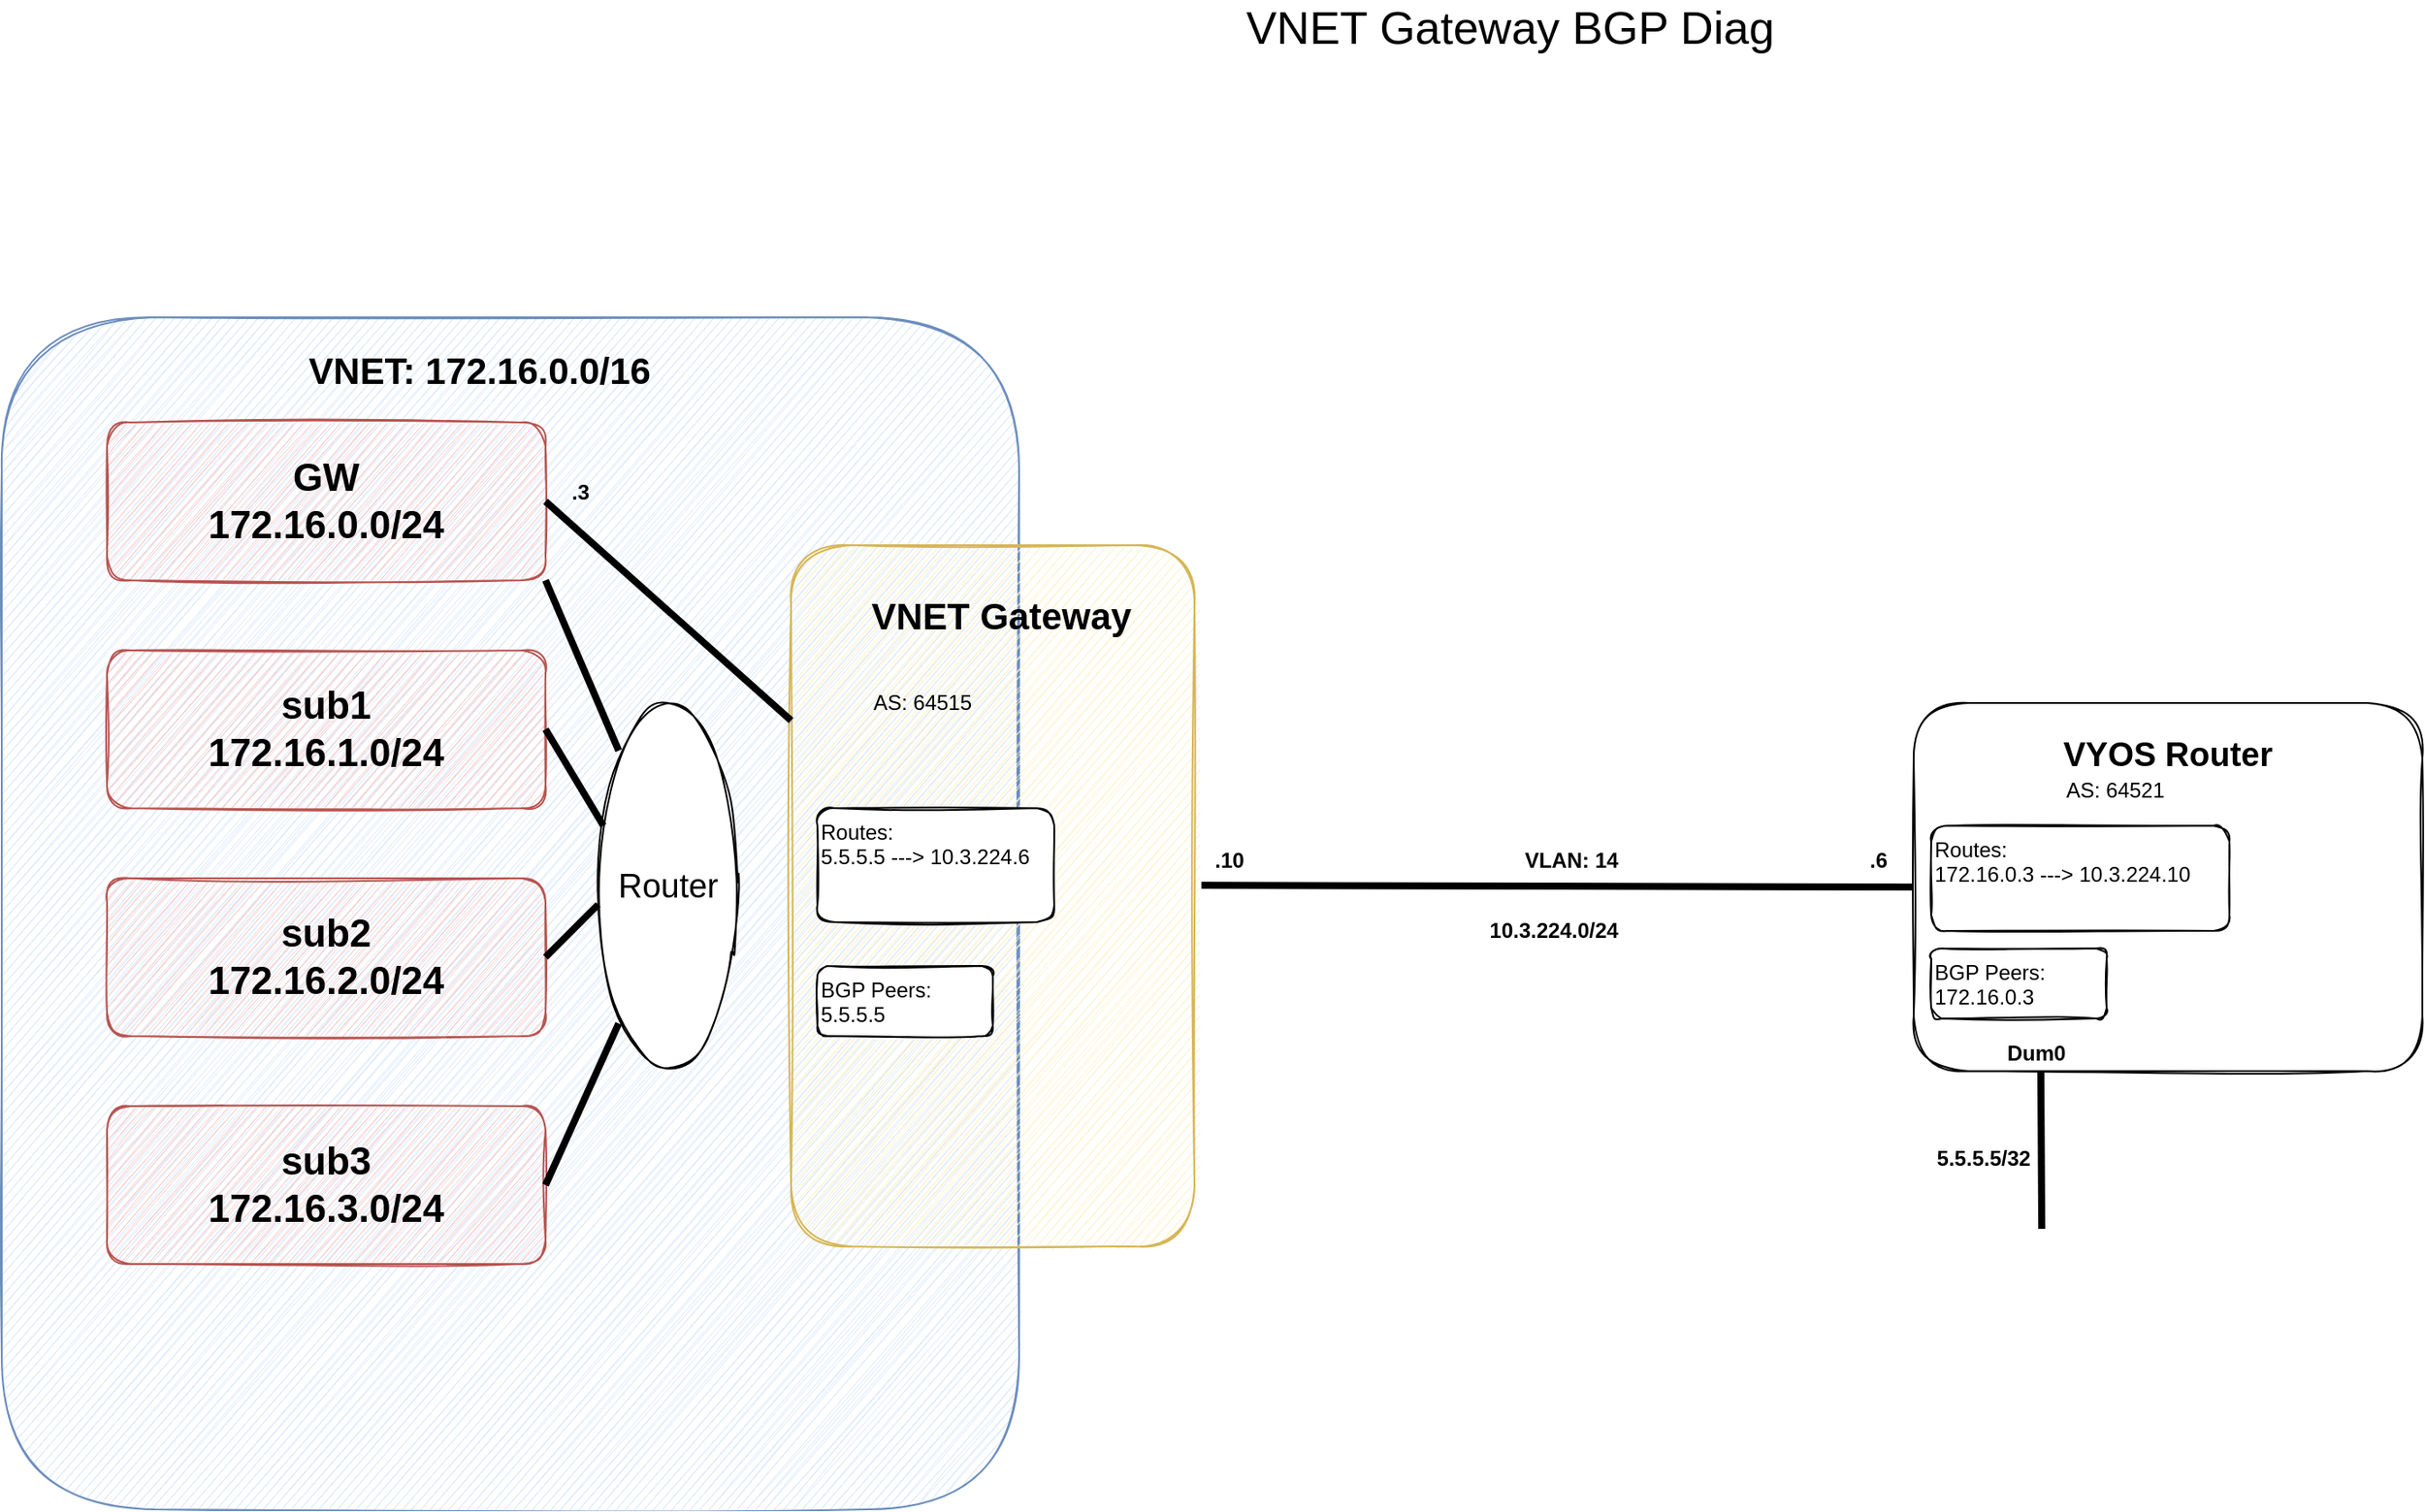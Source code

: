 <mxfile version="14.8.0" type="onedrive"><diagram id="LCciX1uUTiG1tER5e7sc" name="Page-1"><mxGraphModel dx="1251" dy="817" grid="1" gridSize="10" guides="1" tooltips="1" connect="1" arrows="1" fold="1" page="1" pageScale="1" pageWidth="1700" pageHeight="1100" math="0" shadow="0"><root><mxCell id="0"/><mxCell id="1" parent="0"/><mxCell id="YB7HAVDOH9ntXDq9fh4--1" value="" style="rounded=1;whiteSpace=wrap;html=1;sketch=1;fillColor=#dae8fc;strokeColor=#6c8ebf;" vertex="1" parent="1"><mxGeometry x="100" y="245" width="580" height="680" as="geometry"/></mxCell><mxCell id="YB7HAVDOH9ntXDq9fh4--2" value="&lt;font style=&quot;font-size: 22px&quot;&gt;&lt;b&gt;GW&lt;br&gt;172.16.0.0/24&lt;/b&gt;&lt;/font&gt;" style="rounded=1;whiteSpace=wrap;html=1;sketch=1;align=center;fillColor=#f8cecc;strokeColor=#b85450;" vertex="1" parent="1"><mxGeometry x="160" y="305" width="250" height="90" as="geometry"/></mxCell><mxCell id="YB7HAVDOH9ntXDq9fh4--3" value="&lt;b style=&quot;font-size: 22px ; text-align: left&quot;&gt;sub1&lt;br&gt;172.16.1.0/24&lt;/b&gt;" style="rounded=1;whiteSpace=wrap;html=1;sketch=1;fillColor=#f8cecc;strokeColor=#b85450;" vertex="1" parent="1"><mxGeometry x="160" y="435" width="250" height="90" as="geometry"/></mxCell><mxCell id="YB7HAVDOH9ntXDq9fh4--4" value="&lt;b style=&quot;font-size: 22px ; text-align: left&quot;&gt;sub2&lt;br&gt;172.16.2.0/24&lt;/b&gt;" style="rounded=1;whiteSpace=wrap;html=1;sketch=1;fillColor=#f8cecc;strokeColor=#b85450;" vertex="1" parent="1"><mxGeometry x="160" y="565" width="250" height="90" as="geometry"/></mxCell><mxCell id="YB7HAVDOH9ntXDq9fh4--5" value="&lt;b style=&quot;font-size: 22px ; text-align: left&quot;&gt;sub3&lt;br&gt;172.16.3.0/24&lt;/b&gt;" style="rounded=1;whiteSpace=wrap;html=1;sketch=1;fillColor=#f8cecc;strokeColor=#b85450;" vertex="1" parent="1"><mxGeometry x="160" y="695" width="250" height="90" as="geometry"/></mxCell><mxCell id="YB7HAVDOH9ntXDq9fh4--6" value="" style="rounded=1;whiteSpace=wrap;html=1;sketch=1;fillColor=#fff2cc;strokeColor=#d6b656;" vertex="1" parent="1"><mxGeometry x="550" y="375" width="230" height="400" as="geometry"/></mxCell><mxCell id="YB7HAVDOH9ntXDq9fh4--7" value="&lt;font size=&quot;1&quot;&gt;&lt;b style=&quot;font-size: 21px&quot;&gt;VNET Gateway&lt;/b&gt;&lt;/font&gt;" style="text;html=1;strokeColor=none;fillColor=none;align=center;verticalAlign=middle;whiteSpace=wrap;rounded=0;sketch=1;" vertex="1" parent="1"><mxGeometry x="580" y="405" width="180" height="20" as="geometry"/></mxCell><mxCell id="YB7HAVDOH9ntXDq9fh4--8" value="AS: 64515" style="text;html=1;strokeColor=none;fillColor=none;align=center;verticalAlign=middle;whiteSpace=wrap;rounded=0;sketch=1;" vertex="1" parent="1"><mxGeometry x="590" y="455" width="70" height="20" as="geometry"/></mxCell><mxCell id="YB7HAVDOH9ntXDq9fh4--9" value="Routes:&lt;br&gt;5.5.5.5 ---&amp;gt; 10.3.224.6" style="rounded=1;whiteSpace=wrap;html=1;sketch=1;verticalAlign=top;align=left;" vertex="1" parent="1"><mxGeometry x="565" y="525" width="135" height="65" as="geometry"/></mxCell><mxCell id="YB7HAVDOH9ntXDq9fh4--10" value="" style="rounded=1;whiteSpace=wrap;html=1;sketch=1;" vertex="1" parent="1"><mxGeometry x="1190" y="465" width="290" height="210" as="geometry"/></mxCell><mxCell id="YB7HAVDOH9ntXDq9fh4--11" value="&lt;font style=&quot;font-size: 19px&quot;&gt;&lt;b&gt;VYOS Router&lt;/b&gt;&lt;/font&gt;" style="text;html=1;strokeColor=none;fillColor=none;align=center;verticalAlign=middle;whiteSpace=wrap;rounded=0;sketch=1;" vertex="1" parent="1"><mxGeometry x="1255" y="485" width="160" height="20" as="geometry"/></mxCell><mxCell id="YB7HAVDOH9ntXDq9fh4--12" value="" style="endArrow=none;html=1;entryX=0;entryY=0.5;entryDx=0;entryDy=0;exitX=1.017;exitY=0.485;exitDx=0;exitDy=0;exitPerimeter=0;strokeWidth=4;" edge="1" parent="1" source="YB7HAVDOH9ntXDq9fh4--6" target="YB7HAVDOH9ntXDq9fh4--10"><mxGeometry width="50" height="50" relative="1" as="geometry"><mxPoint x="1030" y="615" as="sourcePoint"/><mxPoint x="1030" y="735" as="targetPoint"/></mxGeometry></mxCell><mxCell id="YB7HAVDOH9ntXDq9fh4--13" value="&lt;b&gt;VLAN: 14&lt;/b&gt;" style="text;html=1;strokeColor=none;fillColor=none;align=center;verticalAlign=middle;whiteSpace=wrap;rounded=0;sketch=1;" vertex="1" parent="1"><mxGeometry x="950" y="545" width="90" height="20" as="geometry"/></mxCell><mxCell id="YB7HAVDOH9ntXDq9fh4--14" value="&lt;b&gt;10.3.224.0/24&lt;/b&gt;" style="text;html=1;strokeColor=none;fillColor=none;align=center;verticalAlign=middle;whiteSpace=wrap;rounded=0;sketch=1;" vertex="1" parent="1"><mxGeometry x="940" y="585" width="90" height="20" as="geometry"/></mxCell><mxCell id="YB7HAVDOH9ntXDq9fh4--15" value="&lt;b&gt;.10&lt;/b&gt;" style="text;html=1;strokeColor=none;fillColor=none;align=center;verticalAlign=middle;whiteSpace=wrap;rounded=0;sketch=1;" vertex="1" parent="1"><mxGeometry x="780" y="545" width="40" height="20" as="geometry"/></mxCell><mxCell id="YB7HAVDOH9ntXDq9fh4--17" value="&lt;b&gt;.6&lt;/b&gt;" style="text;html=1;strokeColor=none;fillColor=none;align=center;verticalAlign=middle;whiteSpace=wrap;rounded=0;sketch=1;" vertex="1" parent="1"><mxGeometry x="1150" y="545" width="40" height="20" as="geometry"/></mxCell><mxCell id="YB7HAVDOH9ntXDq9fh4--18" value="" style="endArrow=none;html=1;strokeWidth=4;entryX=0.25;entryY=1;entryDx=0;entryDy=0;" edge="1" parent="1" target="YB7HAVDOH9ntXDq9fh4--10"><mxGeometry width="50" height="50" relative="1" as="geometry"><mxPoint x="1263" y="765" as="sourcePoint"/><mxPoint x="1255" y="715" as="targetPoint"/></mxGeometry></mxCell><mxCell id="YB7HAVDOH9ntXDq9fh4--19" value="&lt;b&gt;Dum0&lt;/b&gt;" style="text;html=1;strokeColor=none;fillColor=none;align=center;verticalAlign=middle;whiteSpace=wrap;rounded=0;sketch=1;" vertex="1" parent="1"><mxGeometry x="1240" y="655" width="40" height="20" as="geometry"/></mxCell><mxCell id="YB7HAVDOH9ntXDq9fh4--20" value="&lt;b&gt;5.5.5.5/32&lt;/b&gt;" style="text;html=1;strokeColor=none;fillColor=none;align=center;verticalAlign=middle;whiteSpace=wrap;rounded=0;sketch=1;" vertex="1" parent="1"><mxGeometry x="1190" y="715" width="80" height="20" as="geometry"/></mxCell><mxCell id="YB7HAVDOH9ntXDq9fh4--21" value="Routes:&lt;br&gt;172.16.0.3 ---&amp;gt; 10.3.224.10" style="rounded=1;whiteSpace=wrap;html=1;sketch=1;verticalAlign=top;align=left;" vertex="1" parent="1"><mxGeometry x="1200" y="535" width="170" height="60" as="geometry"/></mxCell><mxCell id="YB7HAVDOH9ntXDq9fh4--22" value="AS: 64521" style="text;html=1;strokeColor=none;fillColor=none;align=center;verticalAlign=middle;whiteSpace=wrap;rounded=0;sketch=1;" vertex="1" parent="1"><mxGeometry x="1270" y="505" width="70" height="20" as="geometry"/></mxCell><mxCell id="YB7HAVDOH9ntXDq9fh4--23" value="&lt;font size=&quot;1&quot;&gt;&lt;b style=&quot;font-size: 21px&quot;&gt;VNET: 172.16.0.0/16&lt;/b&gt;&lt;/font&gt;" style="text;html=1;strokeColor=none;fillColor=none;align=center;verticalAlign=middle;whiteSpace=wrap;rounded=0;sketch=1;" vertex="1" parent="1"><mxGeometry x="240" y="265" width="265" height="20" as="geometry"/></mxCell><mxCell id="YB7HAVDOH9ntXDq9fh4--24" value="" style="endArrow=none;html=1;strokeWidth=4;entryX=1;entryY=0.5;entryDx=0;entryDy=0;exitX=0;exitY=0.25;exitDx=0;exitDy=0;" edge="1" parent="1" source="YB7HAVDOH9ntXDq9fh4--6" target="YB7HAVDOH9ntXDq9fh4--2"><mxGeometry width="50" height="50" relative="1" as="geometry"><mxPoint x="640" y="545" as="sourcePoint"/><mxPoint x="690" y="495" as="targetPoint"/></mxGeometry></mxCell><mxCell id="YB7HAVDOH9ntXDq9fh4--25" value=".3" style="text;html=1;strokeColor=none;fillColor=none;align=center;verticalAlign=middle;whiteSpace=wrap;rounded=0;sketch=1;fontStyle=1" vertex="1" parent="1"><mxGeometry x="410" y="335" width="40" height="20" as="geometry"/></mxCell><mxCell id="YB7HAVDOH9ntXDq9fh4--26" value="BGP Peers:&lt;br&gt;172.16.0.3" style="rounded=1;whiteSpace=wrap;html=1;sketch=1;align=left;verticalAlign=top;" vertex="1" parent="1"><mxGeometry x="1200" y="605" width="100" height="40" as="geometry"/></mxCell><mxCell id="YB7HAVDOH9ntXDq9fh4--27" value="BGP Peers:&lt;br&gt;5.5.5.5" style="rounded=1;whiteSpace=wrap;html=1;sketch=1;align=left;verticalAlign=top;" vertex="1" parent="1"><mxGeometry x="565" y="615" width="100" height="40" as="geometry"/></mxCell><mxCell id="YB7HAVDOH9ntXDq9fh4--28" value="VNET Gateway BGP Diag" style="text;html=1;strokeColor=none;fillColor=none;align=center;verticalAlign=middle;whiteSpace=wrap;rounded=0;sketch=1;fontSize=26;" vertex="1" parent="1"><mxGeometry x="800" y="70" width="320" height="20" as="geometry"/></mxCell><mxCell id="YB7HAVDOH9ntXDq9fh4--30" value="" style="ellipse;whiteSpace=wrap;html=1;rounded=1;sketch=1;fontSize=26;align=left;verticalAlign=top;rotation=90;" vertex="1" parent="1"><mxGeometry x="370" y="530" width="220" height="80" as="geometry"/></mxCell><mxCell id="YB7HAVDOH9ntXDq9fh4--31" value="Router" style="text;html=1;strokeColor=none;fillColor=none;align=center;verticalAlign=middle;whiteSpace=wrap;rounded=0;sketch=1;fontSize=19;" vertex="1" parent="1"><mxGeometry x="440" y="560" width="80" height="20" as="geometry"/></mxCell><mxCell id="YB7HAVDOH9ntXDq9fh4--32" value="" style="endArrow=none;html=1;fontSize=19;strokeWidth=4;entryX=1;entryY=1;entryDx=0;entryDy=0;exitX=0;exitY=1;exitDx=0;exitDy=0;" edge="1" parent="1" source="YB7HAVDOH9ntXDq9fh4--30" target="YB7HAVDOH9ntXDq9fh4--2"><mxGeometry width="50" height="50" relative="1" as="geometry"><mxPoint x="780" y="550" as="sourcePoint"/><mxPoint x="830" y="500" as="targetPoint"/></mxGeometry></mxCell><mxCell id="YB7HAVDOH9ntXDq9fh4--34" value="" style="endArrow=none;html=1;fontSize=19;strokeWidth=4;entryX=1;entryY=0.5;entryDx=0;entryDy=0;exitX=0.341;exitY=0.963;exitDx=0;exitDy=0;exitPerimeter=0;" edge="1" parent="1" source="YB7HAVDOH9ntXDq9fh4--30" target="YB7HAVDOH9ntXDq9fh4--3"><mxGeometry width="50" height="50" relative="1" as="geometry"><mxPoint x="780" y="550" as="sourcePoint"/><mxPoint x="830" y="500" as="targetPoint"/></mxGeometry></mxCell><mxCell id="YB7HAVDOH9ntXDq9fh4--35" value="" style="endArrow=none;html=1;fontSize=19;strokeWidth=4;exitX=1;exitY=0.5;exitDx=0;exitDy=0;entryX=0;entryY=1;entryDx=0;entryDy=0;" edge="1" parent="1" source="YB7HAVDOH9ntXDq9fh4--4" target="YB7HAVDOH9ntXDq9fh4--31"><mxGeometry width="50" height="50" relative="1" as="geometry"><mxPoint x="780" y="550" as="sourcePoint"/><mxPoint x="830" y="500" as="targetPoint"/></mxGeometry></mxCell><mxCell id="YB7HAVDOH9ntXDq9fh4--36" value="" style="endArrow=none;html=1;fontSize=19;strokeWidth=4;exitX=1;exitY=0.5;exitDx=0;exitDy=0;entryX=1;entryY=1;entryDx=0;entryDy=0;" edge="1" parent="1" source="YB7HAVDOH9ntXDq9fh4--5" target="YB7HAVDOH9ntXDq9fh4--30"><mxGeometry width="50" height="50" relative="1" as="geometry"><mxPoint x="780" y="550" as="sourcePoint"/><mxPoint x="830" y="500" as="targetPoint"/></mxGeometry></mxCell></root></mxGraphModel></diagram></mxfile>